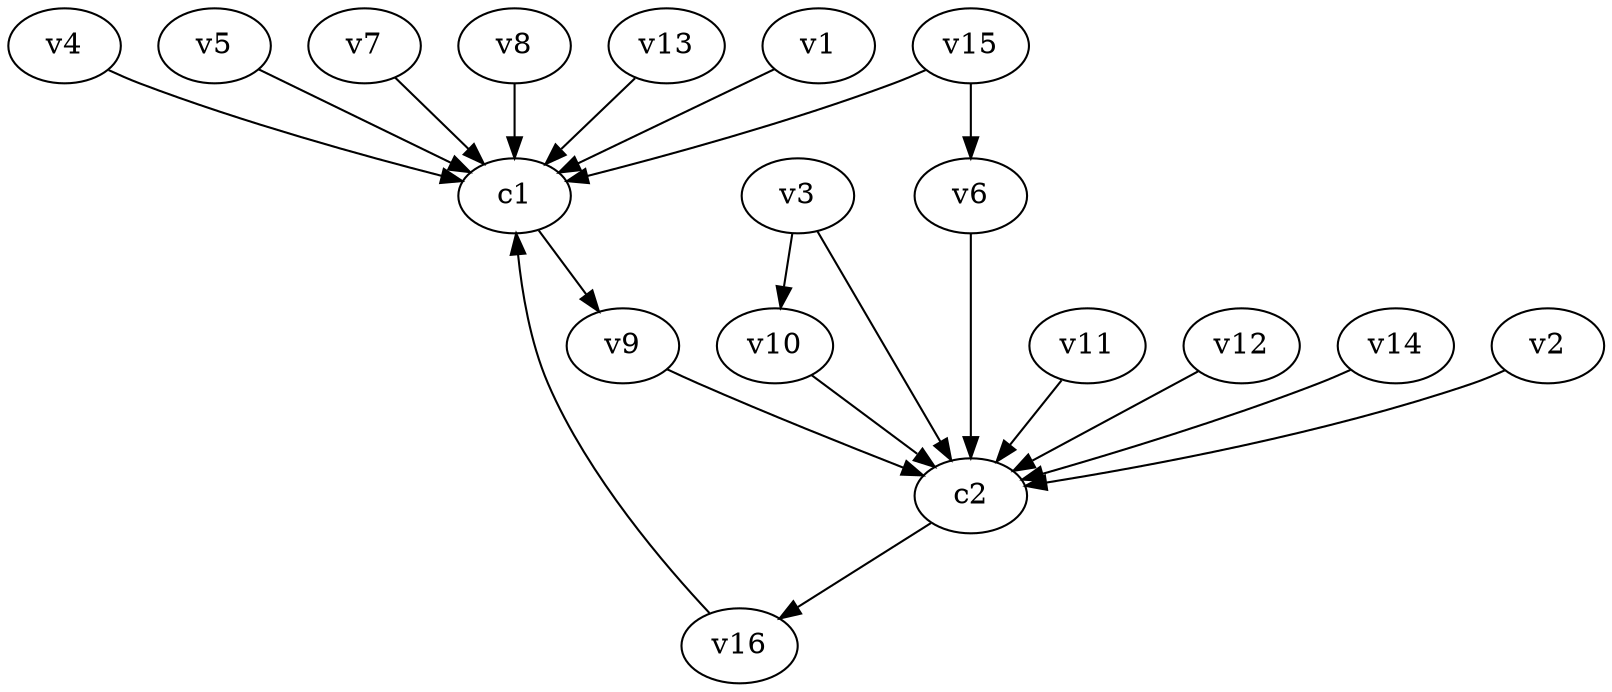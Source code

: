 strict digraph  {
c1;
c2;
v1;
v2;
v3;
v4;
v5;
v6;
v7;
v8;
v9;
v10;
v11;
v12;
v13;
v14;
v15;
v16;
c1 -> v9  [weight=1];
c2 -> v16  [weight=1];
v1 -> c1  [weight=1];
v2 -> c2  [weight=1];
v3 -> c2  [weight=1];
v3 -> v10  [weight=1];
v4 -> c1  [weight=1];
v5 -> c1  [weight=1];
v6 -> c2  [weight=1];
v7 -> c1  [weight=1];
v8 -> c1  [weight=1];
v9 -> c2  [weight=1];
v10 -> c2  [weight=1];
v11 -> c2  [weight=1];
v12 -> c2  [weight=1];
v13 -> c1  [weight=1];
v14 -> c2  [weight=1];
v15 -> c1  [weight=1];
v15 -> v6  [weight=1];
v16 -> c1  [weight=1];
}
